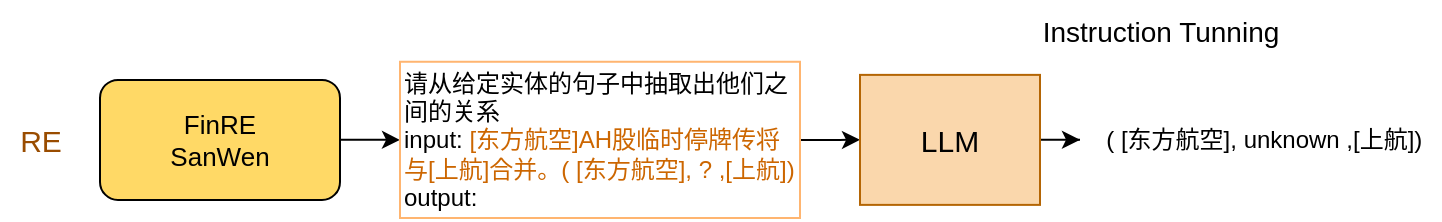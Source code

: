 <mxfile version="22.1.11" type="github">
  <diagram name="第 1 页" id="e0tXGLQbWe1YhPj0isI4">
    <mxGraphModel dx="906" dy="579" grid="1" gridSize="10" guides="1" tooltips="1" connect="1" arrows="1" fold="1" page="1" pageScale="1" pageWidth="827" pageHeight="1169" math="0" shadow="0">
      <root>
        <mxCell id="0" />
        <mxCell id="1" parent="0" />
        <mxCell id="xehYE8avdC63y5gzJNJH-6" value="" style="edgeStyle=orthogonalEdgeStyle;rounded=0;orthogonalLoop=1;jettySize=auto;html=1;" edge="1" parent="1" source="xehYE8avdC63y5gzJNJH-1" target="xehYE8avdC63y5gzJNJH-3">
          <mxGeometry relative="1" as="geometry" />
        </mxCell>
        <mxCell id="xehYE8avdC63y5gzJNJH-1" value="&lt;font style=&quot;font-size: 13px;&quot;&gt;FinRE&lt;br&gt;SanWen&lt;/font&gt;" style="rounded=1;whiteSpace=wrap;html=1;fillColor=#FFD966;gradientColor=none;" vertex="1" parent="1">
          <mxGeometry x="140" y="520.94" width="120" height="60" as="geometry" />
        </mxCell>
        <mxCell id="xehYE8avdC63y5gzJNJH-2" value="&lt;font style=&quot;font-size: 15px;&quot;&gt;RE&lt;/font&gt;" style="text;html=1;align=center;verticalAlign=middle;resizable=0;points=[];autosize=1;strokeColor=none;fillColor=none;fontColor=#994C00;" vertex="1" parent="1">
          <mxGeometry x="90" y="535.94" width="40" height="30" as="geometry" />
        </mxCell>
        <mxCell id="xehYE8avdC63y5gzJNJH-7" value="" style="edgeStyle=orthogonalEdgeStyle;rounded=0;orthogonalLoop=1;jettySize=auto;html=1;" edge="1" parent="1" source="xehYE8avdC63y5gzJNJH-3" target="xehYE8avdC63y5gzJNJH-4">
          <mxGeometry relative="1" as="geometry" />
        </mxCell>
        <mxCell id="xehYE8avdC63y5gzJNJH-3" value="请从给定实体的句子中抽取出他们之间的关系&lt;br&gt;input: &lt;font color=&quot;#cc6600&quot;&gt;[东方航空]AH股临时停牌传将与[上航]合并。(&amp;nbsp;[东方航空], ? ,[上航])&lt;/font&gt;&lt;br&gt;output:&amp;nbsp;" style="whiteSpace=wrap;html=1;align=left;strokeColor=#FFB570;" vertex="1" parent="1">
          <mxGeometry x="290" y="511.88" width="200" height="78.12" as="geometry" />
        </mxCell>
        <mxCell id="xehYE8avdC63y5gzJNJH-8" value="" style="edgeStyle=orthogonalEdgeStyle;rounded=0;orthogonalLoop=1;jettySize=auto;html=1;" edge="1" parent="1" source="xehYE8avdC63y5gzJNJH-4" target="xehYE8avdC63y5gzJNJH-5">
          <mxGeometry relative="1" as="geometry" />
        </mxCell>
        <mxCell id="xehYE8avdC63y5gzJNJH-4" value="&lt;font style=&quot;font-size: 15px;&quot;&gt;LLM&lt;/font&gt;" style="rounded=0;whiteSpace=wrap;html=1;fillColor=#fad7ac;strokeColor=#b46504;" vertex="1" parent="1">
          <mxGeometry x="520" y="518.44" width="90" height="65" as="geometry" />
        </mxCell>
        <mxCell id="xehYE8avdC63y5gzJNJH-5" value="&amp;nbsp;(&amp;nbsp;[东方航空], unknown ,[上航])" style="text;html=1;align=center;verticalAlign=middle;resizable=0;points=[];autosize=1;strokeColor=none;fillColor=none;" vertex="1" parent="1">
          <mxGeometry x="630" y="535.94" width="180" height="30" as="geometry" />
        </mxCell>
        <mxCell id="xehYE8avdC63y5gzJNJH-9" value="&lt;font style=&quot;font-size: 14px;&quot;&gt;Instruction Tunning&lt;/font&gt;" style="text;html=1;align=center;verticalAlign=middle;resizable=0;points=[];autosize=1;strokeColor=none;fillColor=none;" vertex="1" parent="1">
          <mxGeometry x="600" y="481.88" width="140" height="30" as="geometry" />
        </mxCell>
      </root>
    </mxGraphModel>
  </diagram>
</mxfile>
